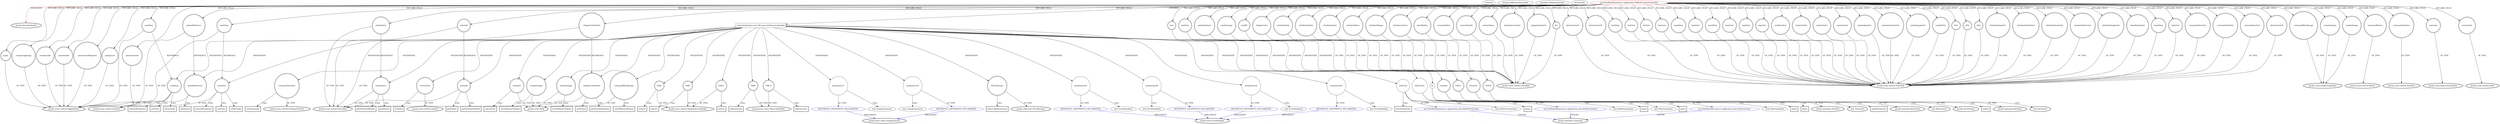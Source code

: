 digraph {
baseInfo[graphId=4474,category="extension_graph",isAnonymous=false,possibleRelation=true]
frameworkRelatedTypesInfo[0="javafx.fxml.Initializable"]
possibleCollaborationsInfo[0="4474~OVERRIDING_METHOD_DECLARATION-INSTANTIATION-~javafx.fxml.Initializable ~javafx.animation.Transition ~false~false",1="4474~OVERRIDING_METHOD_DECLARATION-INSTANTIATION-~javafx.fxml.Initializable ~javafx.beans.value.ChangeListener ~false~true",2="4474~OVERRIDING_METHOD_DECLARATION-INSTANTIATION-~javafx.fxml.Initializable ~javafx.event.EventHandler ~false~true"]
locationInfo[projectName="tarunbod-SummonCommandCreator",filePath="/tarunbod-SummonCommandCreator/SummonCommandCreator-master/src/me/FirstWorldAnarchy/scc/application/FXMLDocumentController.java",contextSignature="FXMLDocumentController",graphId="4474"]
0[label="me.FirstWorldAnarchy.scc.application.FXMLDocumentController",vertexType="ROOT_CLIENT_CLASS_DECLARATION",isFrameworkType=false,color=red]
1[label="javafx.fxml.Initializable",vertexType="FRAMEWORK_INTERFACE_TYPE",isFrameworkType=true,peripheries=2]
2[label="angry",vertexType="FIELD_DECLARATION",isFrameworkType=true,peripheries=2,shape=circle]
3[label="javafx.scene.control.ToggleButton",vertexType="FRAMEWORK_CLASS_TYPE",isFrameworkType=true,peripheries=2]
4[label="attributeDmg",vertexType="FIELD_DECLARATION",isFrameworkType=true,peripheries=2,shape=circle]
5[label="javafx.scene.control.CheckBox",vertexType="FRAMEWORK_CLASS_TYPE",isFrameworkType=true,peripheries=2]
6[label="attributeDmgText",vertexType="FIELD_DECLARATION",isFrameworkType=true,peripheries=2,shape=circle]
7[label="javafx.scene.control.TextField",vertexType="FRAMEWORK_CLASS_TYPE",isFrameworkType=true,peripheries=2]
8[label="attributeHealth",vertexType="FIELD_DECLARATION",isFrameworkType=true,peripheries=2,shape=circle]
10[label="attributeHealthText",vertexType="FIELD_DECLARATION",isFrameworkType=true,peripheries=2,shape=circle]
12[label="attributeKnock",vertexType="FIELD_DECLARATION",isFrameworkType=true,peripheries=2,shape=circle]
14[label="attributeKnockText",vertexType="FIELD_DECLARATION",isFrameworkType=true,peripheries=2,shape=circle]
16[label="attributeMove",vertexType="FIELD_DECLARATION",isFrameworkType=true,peripheries=2,shape=circle]
18[label="attributeMoveText",vertexType="FIELD_DECLARATION",isFrameworkType=true,peripheries=2,shape=circle]
20[label="attributeRange",vertexType="FIELD_DECLARATION",isFrameworkType=true,peripheries=2,shape=circle]
22[label="attributeRangeText",vertexType="FIELD_DECLARATION",isFrameworkType=true,peripheries=2,shape=circle]
24[label="attributesCheck",vertexType="FIELD_DECLARATION",isFrameworkType=true,peripheries=2,shape=circle]
26[label="blastRadius",vertexType="FIELD_DECLARATION",isFrameworkType=true,peripheries=2,shape=circle]
28[label="blastRadiusText",vertexType="FIELD_DECLARATION",isFrameworkType=true,peripheries=2,shape=circle]
30[label="bodyDrop",vertexType="FIELD_DECLARATION",isFrameworkType=true,peripheries=2,shape=circle]
32[label="bodyText",vertexType="FIELD_DECLARATION",isFrameworkType=true,peripheries=2,shape=circle]
34[label="commandBlockImage",vertexType="FIELD_DECLARATION",isFrameworkType=true,peripheries=2,shape=circle]
35[label="javafx.scene.image.ImageView",vertexType="FRAMEWORK_CLASS_TYPE",isFrameworkType=true,peripheries=2]
36[label="commandButton",vertexType="FIELD_DECLARATION",isFrameworkType=true,peripheries=2,shape=circle]
37[label="javafx.scene.control.Button",vertexType="FRAMEWORK_CLASS_TYPE",isFrameworkType=true,peripheries=2]
38[label="commandTextArea",vertexType="FIELD_DECLARATION",isFrameworkType=true,peripheries=2,shape=circle]
39[label="javafx.scene.control.TextArea",vertexType="FRAMEWORK_CLASS_TYPE",isFrameworkType=true,peripheries=2]
40[label="container",vertexType="FIELD_DECLARATION",isFrameworkType=true,peripheries=2,shape=circle]
41[label="javafx.scene.layout.AnchorPane",vertexType="FRAMEWORK_CLASS_TYPE",isFrameworkType=true,peripheries=2]
42[label="creeperImage",vertexType="FIELD_DECLARATION",isFrameworkType=true,peripheries=2,shape=circle]
44[label="creeperLightning",vertexType="FIELD_DECLARATION",isFrameworkType=true,peripheries=2,shape=circle]
46[label="creeperRadius",vertexType="FIELD_DECLARATION",isFrameworkType=true,peripheries=2,shape=circle]
48[label="creeperRadiusText",vertexType="FIELD_DECLARATION",isFrameworkType=true,peripheries=2,shape=circle]
50[label="currentHealth",vertexType="FIELD_DECLARATION",isFrameworkType=true,peripheries=2,shape=circle]
52[label="currentHealthText",vertexType="FIELD_DECLARATION",isFrameworkType=true,peripheries=2,shape=circle]
54[label="customName",vertexType="FIELD_DECLARATION",isFrameworkType=true,peripheries=2,shape=circle]
56[label="customNameText",vertexType="FIELD_DECLARATION",isFrameworkType=true,peripheries=2,shape=circle]
58[label="directionTextX",vertexType="FIELD_DECLARATION",isFrameworkType=true,peripheries=2,shape=circle]
60[label="directionTextY",vertexType="FIELD_DECLARATION",isFrameworkType=true,peripheries=2,shape=circle]
62[label="directionTextZ",vertexType="FIELD_DECLARATION",isFrameworkType=true,peripheries=2,shape=circle]
64[label="dropChanceCheck",vertexType="FIELD_DECLARATION",isFrameworkType=true,peripheries=2,shape=circle]
66[label="entitySelect",vertexType="FIELD_DECLARATION",isFrameworkType=true,peripheries=2,shape=circle]
67[label="javafx.scene.control.ChoiceBox",vertexType="FRAMEWORK_CLASS_TYPE",isFrameworkType=true,peripheries=2]
68[label="equipmentCheck",vertexType="FIELD_DECLARATION",isFrameworkType=true,peripheries=2,shape=circle]
70[label="feetDrop",vertexType="FIELD_DECLARATION",isFrameworkType=true,peripheries=2,shape=circle]
72[label="feetText",vertexType="FIELD_DECLARATION",isFrameworkType=true,peripheries=2,shape=circle]
74[label="fire",vertexType="FIELD_DECLARATION",isFrameworkType=true,peripheries=2,shape=circle]
76[label="fireText",vertexType="FIELD_DECLARATION",isFrameworkType=true,peripheries=2,shape=circle]
78[label="fuse",vertexType="FIELD_DECLARATION",isFrameworkType=true,peripheries=2,shape=circle]
80[label="fuseText",vertexType="FIELD_DECLARATION",isFrameworkType=true,peripheries=2,shape=circle]
82[label="handDrop",vertexType="FIELD_DECLARATION",isFrameworkType=true,peripheries=2,shape=circle]
84[label="handText",vertexType="FIELD_DECLARATION",isFrameworkType=true,peripheries=2,shape=circle]
86[label="headDrop",vertexType="FIELD_DECLARATION",isFrameworkType=true,peripheries=2,shape=circle]
88[label="headText",vertexType="FIELD_DECLARATION",isFrameworkType=true,peripheries=2,shape=circle]
90[label="invulnerable",vertexType="FIELD_DECLARATION",isFrameworkType=true,peripheries=2,shape=circle]
92[label="legsDrop",vertexType="FIELD_DECLARATION",isFrameworkType=true,peripheries=2,shape=circle]
94[label="legsText",vertexType="FIELD_DECLARATION",isFrameworkType=true,peripheries=2,shape=circle]
96[label="mobSize",vertexType="FIELD_DECLARATION",isFrameworkType=true,peripheries=2,shape=circle]
98[label="mobSizeText",vertexType="FIELD_DECLARATION",isFrameworkType=true,peripheries=2,shape=circle]
100[label="motionTextX",vertexType="FIELD_DECLARATION",isFrameworkType=true,peripheries=2,shape=circle]
102[label="motionTextY",vertexType="FIELD_DECLARATION",isFrameworkType=true,peripheries=2,shape=circle]
104[label="motionTextZ",vertexType="FIELD_DECLARATION",isFrameworkType=true,peripheries=2,shape=circle]
106[label="nameVisible",vertexType="FIELD_DECLARATION",isFrameworkType=true,peripheries=2,shape=circle]
108[label="persistenceRequired",vertexType="FIELD_DECLARATION",isFrameworkType=true,peripheries=2,shape=circle]
110[label="pickupLoot",vertexType="FIELD_DECLARATION",isFrameworkType=true,peripheries=2,shape=circle]
112[label="potionAmbient",vertexType="FIELD_DECLARATION",isFrameworkType=true,peripheries=2,shape=circle]
114[label="potionAmpText",vertexType="FIELD_DECLARATION",isFrameworkType=true,peripheries=2,shape=circle]
116[label="potionCurrent",vertexType="FIELD_DECLARATION",isFrameworkType=true,peripheries=2,shape=circle]
117[label="javafx.scene.control.ListView",vertexType="FRAMEWORK_CLASS_TYPE",isFrameworkType=true,peripheries=2]
118[label="potionDurationText",vertexType="FIELD_DECLARATION",isFrameworkType=true,peripheries=2,shape=circle]
120[label="potionId",vertexType="FIELD_DECLARATION",isFrameworkType=true,peripheries=2,shape=circle]
122[label="potionReference",vertexType="FIELD_DECLARATION",isFrameworkType=true,peripheries=2,shape=circle]
124[label="sandDamage",vertexType="FIELD_DECLARATION",isFrameworkType=true,peripheries=2,shape=circle]
126[label="sandDamageText",vertexType="FIELD_DECLARATION",isFrameworkType=true,peripheries=2,shape=circle]
128[label="sandID",vertexType="FIELD_DECLARATION",isFrameworkType=true,peripheries=2,shape=circle]
130[label="sandIDText",vertexType="FIELD_DECLARATION",isFrameworkType=true,peripheries=2,shape=circle]
132[label="sandItem",vertexType="FIELD_DECLARATION",isFrameworkType=true,peripheries=2,shape=circle]
134[label="sandTime",vertexType="FIELD_DECLARATION",isFrameworkType=true,peripheries=2,shape=circle]
136[label="versionText",vertexType="FIELD_DECLARATION",isFrameworkType=true,peripheries=2,shape=circle]
137[label="javafx.scene.control.Label",vertexType="FRAMEWORK_CLASS_TYPE",isFrameworkType=true,peripheries=2]
138[label="villagerColor",vertexType="FIELD_DECLARATION",isFrameworkType=true,peripheries=2,shape=circle]
140[label="villagerColorSelect",vertexType="FIELD_DECLARATION",isFrameworkType=true,peripheries=2,shape=circle]
142[label="xPos",vertexType="FIELD_DECLARATION",isFrameworkType=true,peripheries=2,shape=circle]
144[label="yPos",vertexType="FIELD_DECLARATION",isFrameworkType=true,peripheries=2,shape=circle]
146[label="zPos",vertexType="FIELD_DECLARATION",isFrameworkType=true,peripheries=2,shape=circle]
148[label="zombieImage",vertexType="FIELD_DECLARATION",isFrameworkType=true,peripheries=2,shape=circle]
150[label="void initialize(java.net.URL,java.util.ResourceBundle)",vertexType="OVERRIDING_METHOD_DECLARATION",isFrameworkType=false,shape=box]
151[label="versionText",vertexType="VARIABLE_EXPRESION",isFrameworkType=true,peripheries=2,shape=circle]
153[label="javafx.scene.control.Labeled",vertexType="FRAMEWORK_CLASS_TYPE",isFrameworkType=true,peripheries=2]
152[label="setText()",vertexType="INSIDE_CALL",isFrameworkType=true,peripheries=2,shape=box]
154[label="container",vertexType="VARIABLE_EXPRESION",isFrameworkType=true,peripheries=2,shape=circle]
156[label="javafx.scene.Node",vertexType="FRAMEWORK_CLASS_TYPE",isFrameworkType=true,peripheries=2]
155[label="setCursor()",vertexType="INSIDE_CALL",isFrameworkType=true,peripheries=2,shape=box]
157[label="entitySelect",vertexType="VARIABLE_EXPRESION",isFrameworkType=true,peripheries=2,shape=circle]
158[label="getItems()",vertexType="INSIDE_CALL",isFrameworkType=true,peripheries=2,shape=box]
160[label="VAR3",vertexType="VARIABLE_EXPRESION",isFrameworkType=true,peripheries=2,shape=circle]
162[label="javafx.scene.control.SingleSelectionModel",vertexType="FRAMEWORK_CLASS_TYPE",isFrameworkType=true,peripheries=2]
161[label="select()",vertexType="INSIDE_CALL",isFrameworkType=true,peripheries=2,shape=box]
164[label="getSelectionModel()",vertexType="INSIDE_CALL",isFrameworkType=true,peripheries=2,shape=box]
165[label="potionId",vertexType="VARIABLE_EXPRESION",isFrameworkType=true,peripheries=2,shape=circle]
166[label="getItems()",vertexType="INSIDE_CALL",isFrameworkType=true,peripheries=2,shape=box]
168[label="VAR6",vertexType="VARIABLE_EXPRESION",isFrameworkType=true,peripheries=2,shape=circle]
169[label="select()",vertexType="INSIDE_CALL",isFrameworkType=true,peripheries=2,shape=box]
172[label="getSelectionModel()",vertexType="INSIDE_CALL",isFrameworkType=true,peripheries=2,shape=box]
173[label="potionReference",vertexType="VARIABLE_EXPRESION",isFrameworkType=true,peripheries=2,shape=circle]
174[label="getItems()",vertexType="INSIDE_CALL",isFrameworkType=true,peripheries=2,shape=box]
176[label="VAR9",vertexType="VARIABLE_EXPRESION",isFrameworkType=true,peripheries=2,shape=circle]
178[label="javafx.beans.value.ObservableValue",vertexType="FRAMEWORK_INTERFACE_TYPE",isFrameworkType=true,peripheries=2]
177[label="addListener()",vertexType="INSIDE_CALL",isFrameworkType=true,peripheries=2,shape=box]
179[label="sandTime",vertexType="VARIABLE_EXPRESION",isFrameworkType=true,peripheries=2,shape=circle]
180[label="selectedProperty()",vertexType="INSIDE_CALL",isFrameworkType=true,peripheries=2,shape=box]
183[label="anonymous11",vertexType="VARIABLE_EXPRESION",isFrameworkType=false,shape=circle]
184[label="REFERENCE_ANONYMOUS_DECLARATION",vertexType="REFERENCE_ANONYMOUS_DECLARATION",isFrameworkType=false,color=blue]
185[label="javafx.beans.value.ChangeListener",vertexType="FRAMEWORK_INTERFACE_TYPE",isFrameworkType=true,peripheries=2]
182[label="new ChangeListener()",vertexType="CONSTRUCTOR_CALL",isFrameworkType=false]
187[label="setText()",vertexType="INSIDE_CALL",isFrameworkType=true,peripheries=2,shape=box]
189[label="isSelected()",vertexType="INSIDE_CALL",isFrameworkType=true,peripheries=2,shape=box]
190[label="VAR14",vertexType="VARIABLE_EXPRESION",isFrameworkType=true,peripheries=2,shape=circle]
191[label="addListener()",vertexType="INSIDE_CALL",isFrameworkType=true,peripheries=2,shape=box]
193[label="sandItem",vertexType="VARIABLE_EXPRESION",isFrameworkType=true,peripheries=2,shape=circle]
194[label="selectedProperty()",vertexType="INSIDE_CALL",isFrameworkType=true,peripheries=2,shape=box]
197[label="anonymous16",vertexType="VARIABLE_EXPRESION",isFrameworkType=false,shape=circle]
198[label="REFERENCE_ANONYMOUS_DECLARATION",vertexType="REFERENCE_ANONYMOUS_DECLARATION",isFrameworkType=false,color=blue]
196[label="new ChangeListener()",vertexType="CONSTRUCTOR_CALL",isFrameworkType=false]
201[label="setText()",vertexType="INSIDE_CALL",isFrameworkType=true,peripheries=2,shape=box]
203[label="isSelected()",vertexType="INSIDE_CALL",isFrameworkType=true,peripheries=2,shape=box]
204[label="villagerColorSelect",vertexType="VARIABLE_EXPRESION",isFrameworkType=true,peripheries=2,shape=circle]
205[label="setItems()",vertexType="INSIDE_CALL",isFrameworkType=true,peripheries=2,shape=box]
207[label="FXCollections",vertexType="VARIABLE_EXPRESION",isFrameworkType=true,peripheries=2,shape=circle]
209[label="javafx.collections.FXCollections",vertexType="FRAMEWORK_CLASS_TYPE",isFrameworkType=true,peripheries=2]
208[label="observableArrayList()",vertexType="INSIDE_CALL",isFrameworkType=true,peripheries=2,shape=box]
210[label="VAR21",vertexType="VARIABLE_EXPRESION",isFrameworkType=true,peripheries=2,shape=circle]
211[label="select()",vertexType="INSIDE_CALL",isFrameworkType=true,peripheries=2,shape=box]
214[label="getSelectionModel()",vertexType="INSIDE_CALL",isFrameworkType=true,peripheries=2,shape=box]
215[label="creeperImage",vertexType="VARIABLE_EXPRESION",isFrameworkType=true,peripheries=2,shape=circle]
216[label="setOnMouseClicked()",vertexType="INSIDE_CALL",isFrameworkType=true,peripheries=2,shape=box]
219[label="anonymous24",vertexType="VARIABLE_EXPRESION",isFrameworkType=false,shape=circle]
220[label="REFERENCE_ANONYMOUS_DECLARATION",vertexType="REFERENCE_ANONYMOUS_DECLARATION",isFrameworkType=false,color=blue]
221[label="javafx.event.EventHandler",vertexType="FRAMEWORK_INTERFACE_TYPE",isFrameworkType=true,peripheries=2]
218[label="new EventHandler()",vertexType="CONSTRUCTOR_CALL",isFrameworkType=false]
223[label="ht",vertexType="VARIABLE_EXPRESION",isFrameworkType=false,shape=circle]
224[label="me.FirstWorldAnarchy.scc.application.anim.FlipTransition",vertexType="REFERENCE_CLIENT_CLASS_DECLARATION",isFrameworkType=false,color=blue]
225[label="javafx.animation.Transition",vertexType="FRAMEWORK_CLASS_TYPE",isFrameworkType=true,peripheries=2]
222[label="new FlipTransition()",vertexType="CONSTRUCTOR_CALL",isFrameworkType=false]
227[label="play()",vertexType="INSIDE_CALL",isFrameworkType=true,peripheries=2,shape=box]
228[label="zombieImage",vertexType="VARIABLE_EXPRESION",isFrameworkType=true,peripheries=2,shape=circle]
229[label="setOnMouseClicked()",vertexType="INSIDE_CALL",isFrameworkType=true,peripheries=2,shape=box]
232[label="anonymous28",vertexType="VARIABLE_EXPRESION",isFrameworkType=false,shape=circle]
233[label="REFERENCE_ANONYMOUS_DECLARATION",vertexType="REFERENCE_ANONYMOUS_DECLARATION",isFrameworkType=false,color=blue]
231[label="new EventHandler()",vertexType="CONSTRUCTOR_CALL",isFrameworkType=false]
235[label="new FlipTransition()",vertexType="CONSTRUCTOR_CALL",isFrameworkType=false]
238[label="play()",vertexType="INSIDE_CALL",isFrameworkType=true,peripheries=2,shape=box]
239[label="commandBlockImage",vertexType="VARIABLE_EXPRESION",isFrameworkType=true,peripheries=2,shape=circle]
240[label="setOnMouseClicked()",vertexType="INSIDE_CALL",isFrameworkType=true,peripheries=2,shape=box]
243[label="anonymous32",vertexType="VARIABLE_EXPRESION",isFrameworkType=false,shape=circle]
244[label="REFERENCE_ANONYMOUS_DECLARATION",vertexType="REFERENCE_ANONYMOUS_DECLARATION",isFrameworkType=false,color=blue]
242[label="new EventHandler()",vertexType="CONSTRUCTOR_CALL",isFrameworkType=false]
247[label="rollTrans",vertexType="VARIABLE_EXPRESION",isFrameworkType=false,shape=circle]
248[label="me.FirstWorldAnarchy.scc.application.anim.RollOutTransition",vertexType="REFERENCE_CLIENT_CLASS_DECLARATION",isFrameworkType=false,color=blue]
246[label="new RollOutTransition()",vertexType="CONSTRUCTOR_CALL",isFrameworkType=false]
251[label="play()",vertexType="INSIDE_CALL",isFrameworkType=true,peripheries=2,shape=box]
253[label="timeline",vertexType="VARIABLE_EXPRESION",isFrameworkType=true,peripheries=2,shape=circle]
254[label="javafx.animation.Timeline",vertexType="FRAMEWORK_CLASS_TYPE",isFrameworkType=true,peripheries=2]
252[label="new Timeline()",vertexType="CONSTRUCTOR_CALL",isFrameworkType=true,peripheries=2]
256[label="getKeyFrames()",vertexType="INSIDE_CALL",isFrameworkType=true,peripheries=2,shape=box]
258[label="VAR37",vertexType="VARIABLE_EXPRESION",isFrameworkType=true,peripheries=2,shape=circle]
259[label="javafx.animation.KeyFrame",vertexType="FRAMEWORK_CLASS_TYPE",isFrameworkType=true,peripheries=2]
257[label="new KeyFrame()",vertexType="CONSTRUCTOR_CALL",isFrameworkType=true,peripheries=2]
260[label="Duration",vertexType="VARIABLE_EXPRESION",isFrameworkType=true,peripheries=2,shape=circle]
262[label="javafx.util.Duration",vertexType="FRAMEWORK_CLASS_TYPE",isFrameworkType=true,peripheries=2]
261[label="millis()",vertexType="INSIDE_CALL",isFrameworkType=true,peripheries=2,shape=box]
264[label="VAR39",vertexType="VARIABLE_EXPRESION",isFrameworkType=true,peripheries=2,shape=circle]
265[label="javafx.animation.KeyValue",vertexType="FRAMEWORK_CLASS_TYPE",isFrameworkType=true,peripheries=2]
263[label="new KeyValue()",vertexType="CONSTRUCTOR_CALL",isFrameworkType=true,peripheries=2]
266[label="commandTextArea",vertexType="VARIABLE_EXPRESION",isFrameworkType=true,peripheries=2,shape=circle]
268[label="javafx.scene.control.TextInputControl",vertexType="FRAMEWORK_CLASS_TYPE",isFrameworkType=true,peripheries=2]
267[label="textProperty()",vertexType="INSIDE_CALL",isFrameworkType=true,peripheries=2,shape=box]
270[label="play()",vertexType="INSIDE_CALL",isFrameworkType=true,peripheries=2,shape=box]
272[label="setOnFinished()",vertexType="INSIDE_CALL",isFrameworkType=true,peripheries=2,shape=box]
274[label="anonymous43",vertexType="VARIABLE_EXPRESION",isFrameworkType=false,shape=circle]
275[label="REFERENCE_ANONYMOUS_DECLARATION",vertexType="REFERENCE_ANONYMOUS_DECLARATION",isFrameworkType=false,color=blue]
273[label="new EventHandler()",vertexType="CONSTRUCTOR_CALL",isFrameworkType=false]
278[label="rollinTrans",vertexType="VARIABLE_EXPRESION",isFrameworkType=false,shape=circle]
279[label="me.FirstWorldAnarchy.scc.application.anim.RollInTransition",vertexType="REFERENCE_CLIENT_CLASS_DECLARATION",isFrameworkType=false,color=blue]
277[label="new RollInTransition()",vertexType="CONSTRUCTOR_CALL",isFrameworkType=false]
282[label="play()",vertexType="INSIDE_CALL",isFrameworkType=true,peripheries=2,shape=box]
0->1[label="IMPLEMENT",color=red]
0->2[label="DECLARE_FIELD"]
2->3[label="OF_TYPE"]
0->4[label="DECLARE_FIELD"]
4->5[label="OF_TYPE"]
0->6[label="DECLARE_FIELD"]
6->7[label="OF_TYPE"]
0->8[label="DECLARE_FIELD"]
8->5[label="OF_TYPE"]
0->10[label="DECLARE_FIELD"]
10->7[label="OF_TYPE"]
0->12[label="DECLARE_FIELD"]
12->5[label="OF_TYPE"]
0->14[label="DECLARE_FIELD"]
14->7[label="OF_TYPE"]
0->16[label="DECLARE_FIELD"]
16->5[label="OF_TYPE"]
0->18[label="DECLARE_FIELD"]
18->7[label="OF_TYPE"]
0->20[label="DECLARE_FIELD"]
20->5[label="OF_TYPE"]
0->22[label="DECLARE_FIELD"]
22->7[label="OF_TYPE"]
0->24[label="DECLARE_FIELD"]
24->5[label="OF_TYPE"]
0->26[label="DECLARE_FIELD"]
26->5[label="OF_TYPE"]
0->28[label="DECLARE_FIELD"]
28->7[label="OF_TYPE"]
0->30[label="DECLARE_FIELD"]
30->7[label="OF_TYPE"]
0->32[label="DECLARE_FIELD"]
32->7[label="OF_TYPE"]
0->34[label="DECLARE_FIELD"]
34->35[label="OF_TYPE"]
0->36[label="DECLARE_FIELD"]
36->37[label="OF_TYPE"]
0->38[label="DECLARE_FIELD"]
38->39[label="OF_TYPE"]
0->40[label="DECLARE_FIELD"]
40->41[label="OF_TYPE"]
0->42[label="DECLARE_FIELD"]
42->35[label="OF_TYPE"]
0->44[label="DECLARE_FIELD"]
44->3[label="OF_TYPE"]
0->46[label="DECLARE_FIELD"]
46->5[label="OF_TYPE"]
0->48[label="DECLARE_FIELD"]
48->7[label="OF_TYPE"]
0->50[label="DECLARE_FIELD"]
50->5[label="OF_TYPE"]
0->52[label="DECLARE_FIELD"]
52->7[label="OF_TYPE"]
0->54[label="DECLARE_FIELD"]
54->5[label="OF_TYPE"]
0->56[label="DECLARE_FIELD"]
56->7[label="OF_TYPE"]
0->58[label="DECLARE_FIELD"]
58->7[label="OF_TYPE"]
0->60[label="DECLARE_FIELD"]
60->7[label="OF_TYPE"]
0->62[label="DECLARE_FIELD"]
62->7[label="OF_TYPE"]
0->64[label="DECLARE_FIELD"]
64->5[label="OF_TYPE"]
0->66[label="DECLARE_FIELD"]
66->67[label="OF_TYPE"]
0->68[label="DECLARE_FIELD"]
68->5[label="OF_TYPE"]
0->70[label="DECLARE_FIELD"]
70->7[label="OF_TYPE"]
0->72[label="DECLARE_FIELD"]
72->7[label="OF_TYPE"]
0->74[label="DECLARE_FIELD"]
74->5[label="OF_TYPE"]
0->76[label="DECLARE_FIELD"]
76->7[label="OF_TYPE"]
0->78[label="DECLARE_FIELD"]
78->5[label="OF_TYPE"]
0->80[label="DECLARE_FIELD"]
80->7[label="OF_TYPE"]
0->82[label="DECLARE_FIELD"]
82->7[label="OF_TYPE"]
0->84[label="DECLARE_FIELD"]
84->7[label="OF_TYPE"]
0->86[label="DECLARE_FIELD"]
86->7[label="OF_TYPE"]
0->88[label="DECLARE_FIELD"]
88->7[label="OF_TYPE"]
0->90[label="DECLARE_FIELD"]
90->3[label="OF_TYPE"]
0->92[label="DECLARE_FIELD"]
92->7[label="OF_TYPE"]
0->94[label="DECLARE_FIELD"]
94->7[label="OF_TYPE"]
0->96[label="DECLARE_FIELD"]
96->5[label="OF_TYPE"]
0->98[label="DECLARE_FIELD"]
98->7[label="OF_TYPE"]
0->100[label="DECLARE_FIELD"]
100->7[label="OF_TYPE"]
0->102[label="DECLARE_FIELD"]
102->7[label="OF_TYPE"]
0->104[label="DECLARE_FIELD"]
104->7[label="OF_TYPE"]
0->106[label="DECLARE_FIELD"]
106->3[label="OF_TYPE"]
0->108[label="DECLARE_FIELD"]
108->3[label="OF_TYPE"]
0->110[label="DECLARE_FIELD"]
110->3[label="OF_TYPE"]
0->112[label="DECLARE_FIELD"]
112->5[label="OF_TYPE"]
0->114[label="DECLARE_FIELD"]
114->7[label="OF_TYPE"]
0->116[label="DECLARE_FIELD"]
116->117[label="OF_TYPE"]
0->118[label="DECLARE_FIELD"]
118->7[label="OF_TYPE"]
0->120[label="DECLARE_FIELD"]
120->67[label="OF_TYPE"]
0->122[label="DECLARE_FIELD"]
122->117[label="OF_TYPE"]
0->124[label="DECLARE_FIELD"]
124->5[label="OF_TYPE"]
0->126[label="DECLARE_FIELD"]
126->7[label="OF_TYPE"]
0->128[label="DECLARE_FIELD"]
128->5[label="OF_TYPE"]
0->130[label="DECLARE_FIELD"]
130->7[label="OF_TYPE"]
0->132[label="DECLARE_FIELD"]
132->3[label="OF_TYPE"]
0->134[label="DECLARE_FIELD"]
134->3[label="OF_TYPE"]
0->136[label="DECLARE_FIELD"]
136->137[label="OF_TYPE"]
0->138[label="DECLARE_FIELD"]
138->5[label="OF_TYPE"]
0->140[label="DECLARE_FIELD"]
140->67[label="OF_TYPE"]
0->142[label="DECLARE_FIELD"]
142->7[label="OF_TYPE"]
0->144[label="DECLARE_FIELD"]
144->7[label="OF_TYPE"]
0->146[label="DECLARE_FIELD"]
146->7[label="OF_TYPE"]
0->148[label="DECLARE_FIELD"]
148->35[label="OF_TYPE"]
0->150[label="OVERRIDE"]
150->151[label="INSTANTIATE"]
151->153[label="OF_TYPE"]
151->152[label="CALL"]
150->154[label="INSTANTIATE"]
154->156[label="OF_TYPE"]
154->155[label="CALL"]
150->157[label="INSTANTIATE"]
66->157[label="REFERENCE"]
157->67[label="OF_TYPE"]
157->158[label="CALL"]
150->160[label="INSTANTIATE"]
160->162[label="OF_TYPE"]
160->161[label="CALL"]
157->164[label="CALL"]
150->165[label="INSTANTIATE"]
120->165[label="REFERENCE"]
165->67[label="OF_TYPE"]
165->166[label="CALL"]
150->168[label="INSTANTIATE"]
168->162[label="OF_TYPE"]
168->169[label="CALL"]
165->172[label="CALL"]
150->173[label="INSTANTIATE"]
122->173[label="REFERENCE"]
173->117[label="OF_TYPE"]
173->174[label="CALL"]
150->176[label="INSTANTIATE"]
176->178[label="OF_TYPE"]
176->177[label="CALL"]
150->179[label="INSTANTIATE"]
134->179[label="REFERENCE"]
179->3[label="OF_TYPE"]
179->180[label="CALL"]
150->183[label="INSTANTIATE"]
184->185[label="IMPLEMENT",color=blue]
183->184[label="OF_TYPE"]
183->182[label="CALL"]
179->187[label="CALL"]
179->189[label="CALL"]
150->190[label="INSTANTIATE"]
190->178[label="OF_TYPE"]
190->191[label="CALL"]
150->193[label="INSTANTIATE"]
132->193[label="REFERENCE"]
193->3[label="OF_TYPE"]
193->194[label="CALL"]
150->197[label="INSTANTIATE"]
198->185[label="IMPLEMENT",color=blue]
197->198[label="OF_TYPE"]
197->196[label="CALL"]
193->201[label="CALL"]
193->203[label="CALL"]
150->204[label="INSTANTIATE"]
140->204[label="REFERENCE"]
204->67[label="OF_TYPE"]
204->205[label="CALL"]
150->207[label="INSTANTIATE"]
207->209[label="OF_TYPE"]
207->208[label="CALL"]
150->210[label="INSTANTIATE"]
210->162[label="OF_TYPE"]
210->211[label="CALL"]
204->214[label="CALL"]
150->215[label="INSTANTIATE"]
215->156[label="OF_TYPE"]
215->216[label="CALL"]
150->219[label="INSTANTIATE"]
220->221[label="IMPLEMENT",color=blue]
219->220[label="OF_TYPE"]
219->218[label="CALL"]
150->223[label="INSTANTIATE"]
224->225[label="EXTEND",color=blue]
223->224[label="OF_TYPE"]
223->222[label="CALL"]
223->227[label="CALL"]
150->228[label="INSTANTIATE"]
228->156[label="OF_TYPE"]
228->229[label="CALL"]
150->232[label="INSTANTIATE"]
233->221[label="IMPLEMENT",color=blue]
232->233[label="OF_TYPE"]
232->231[label="CALL"]
223->235[label="CALL"]
223->238[label="CALL"]
150->239[label="INSTANTIATE"]
239->156[label="OF_TYPE"]
239->240[label="CALL"]
150->243[label="INSTANTIATE"]
244->221[label="IMPLEMENT",color=blue]
243->244[label="OF_TYPE"]
243->242[label="CALL"]
150->247[label="INSTANTIATE"]
248->225[label="EXTEND",color=blue]
247->248[label="OF_TYPE"]
247->246[label="CALL"]
247->251[label="CALL"]
150->253[label="INSTANTIATE"]
253->254[label="OF_TYPE"]
253->252[label="CALL"]
253->256[label="CALL"]
150->258[label="INSTANTIATE"]
258->259[label="OF_TYPE"]
258->257[label="CALL"]
150->260[label="INSTANTIATE"]
260->262[label="OF_TYPE"]
260->261[label="CALL"]
150->264[label="INSTANTIATE"]
264->265[label="OF_TYPE"]
264->263[label="CALL"]
150->266[label="INSTANTIATE"]
266->268[label="OF_TYPE"]
266->267[label="CALL"]
253->270[label="CALL"]
247->272[label="CALL"]
150->274[label="INSTANTIATE"]
275->221[label="IMPLEMENT",color=blue]
274->275[label="OF_TYPE"]
274->273[label="CALL"]
150->278[label="INSTANTIATE"]
279->225[label="EXTEND",color=blue]
278->279[label="OF_TYPE"]
278->277[label="CALL"]
278->282[label="CALL"]
}
